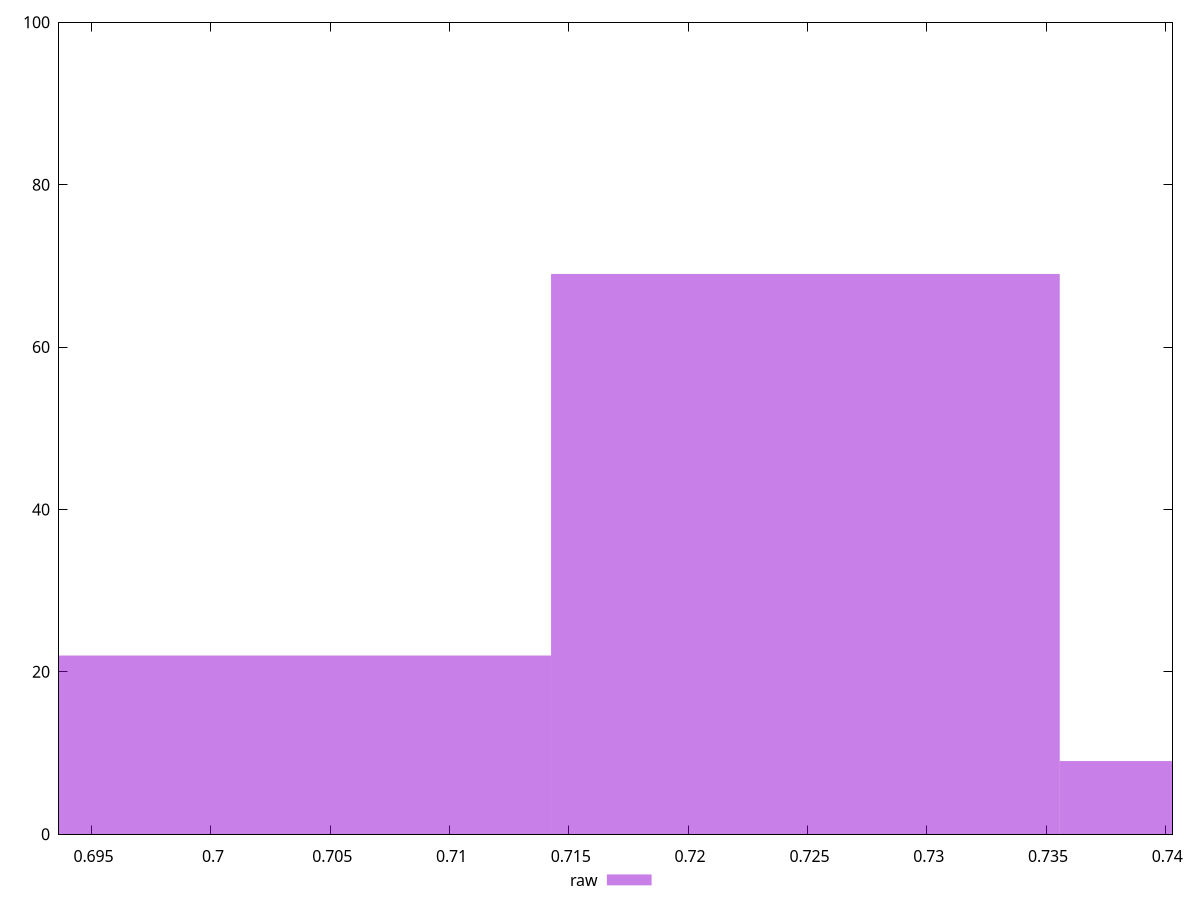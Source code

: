 reset

$raw <<EOF
0.7035950291665103 22
0.7249160906564046 69
0.7462371521462988 9
EOF

set key outside below
set boxwidth 0.021321061489894252
set xrange [0.693633431382311:0.7403007450655116]
set yrange [0:100]
set trange [0:100]
set style fill transparent solid 0.5 noborder
set terminal svg size 640, 490 enhanced background rgb 'white'
set output "reprap/meta/pScore/samples/pages+cached+noexternal/raw/histogram.svg"

plot $raw title "raw" with boxes

reset
